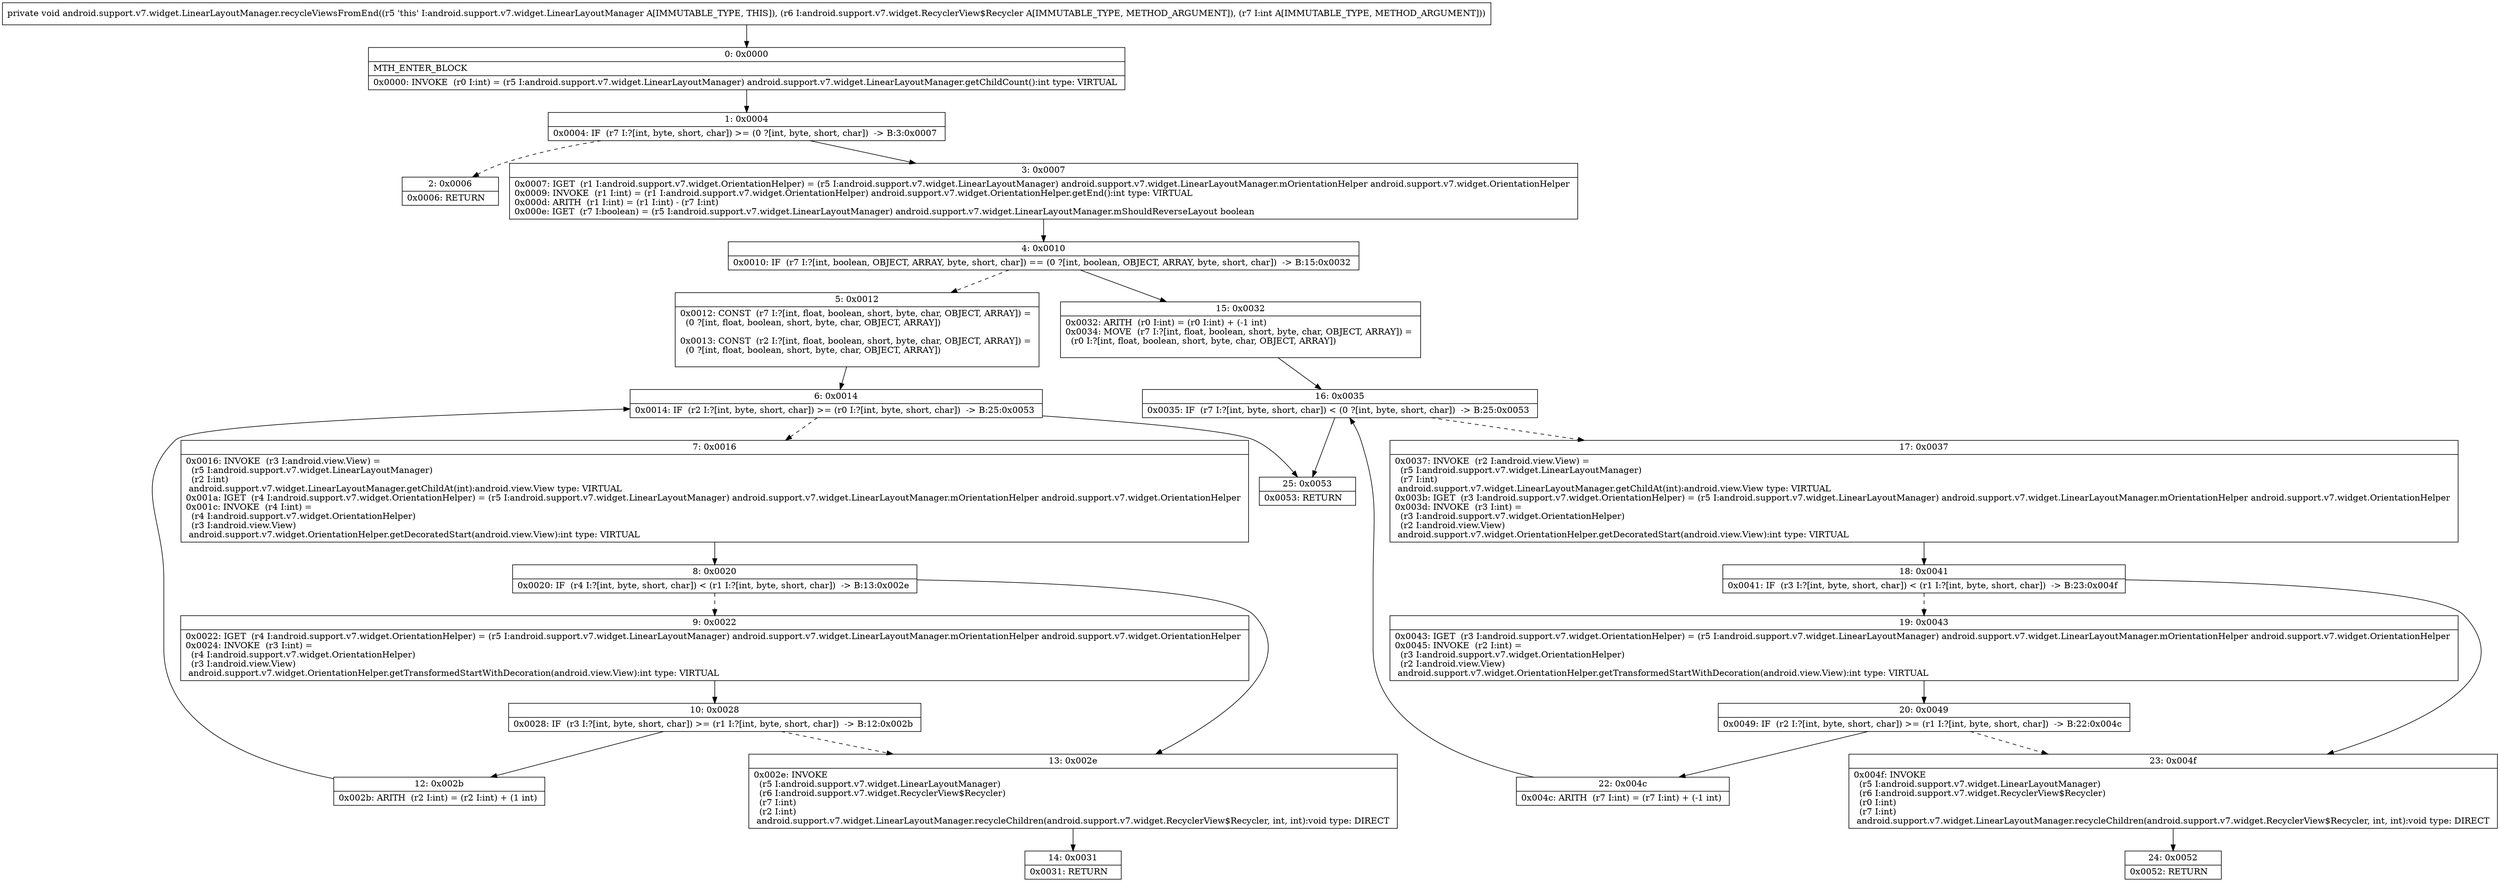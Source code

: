 digraph "CFG forandroid.support.v7.widget.LinearLayoutManager.recycleViewsFromEnd(Landroid\/support\/v7\/widget\/RecyclerView$Recycler;I)V" {
Node_0 [shape=record,label="{0\:\ 0x0000|MTH_ENTER_BLOCK\l|0x0000: INVOKE  (r0 I:int) = (r5 I:android.support.v7.widget.LinearLayoutManager) android.support.v7.widget.LinearLayoutManager.getChildCount():int type: VIRTUAL \l}"];
Node_1 [shape=record,label="{1\:\ 0x0004|0x0004: IF  (r7 I:?[int, byte, short, char]) \>= (0 ?[int, byte, short, char])  \-\> B:3:0x0007 \l}"];
Node_2 [shape=record,label="{2\:\ 0x0006|0x0006: RETURN   \l}"];
Node_3 [shape=record,label="{3\:\ 0x0007|0x0007: IGET  (r1 I:android.support.v7.widget.OrientationHelper) = (r5 I:android.support.v7.widget.LinearLayoutManager) android.support.v7.widget.LinearLayoutManager.mOrientationHelper android.support.v7.widget.OrientationHelper \l0x0009: INVOKE  (r1 I:int) = (r1 I:android.support.v7.widget.OrientationHelper) android.support.v7.widget.OrientationHelper.getEnd():int type: VIRTUAL \l0x000d: ARITH  (r1 I:int) = (r1 I:int) \- (r7 I:int) \l0x000e: IGET  (r7 I:boolean) = (r5 I:android.support.v7.widget.LinearLayoutManager) android.support.v7.widget.LinearLayoutManager.mShouldReverseLayout boolean \l}"];
Node_4 [shape=record,label="{4\:\ 0x0010|0x0010: IF  (r7 I:?[int, boolean, OBJECT, ARRAY, byte, short, char]) == (0 ?[int, boolean, OBJECT, ARRAY, byte, short, char])  \-\> B:15:0x0032 \l}"];
Node_5 [shape=record,label="{5\:\ 0x0012|0x0012: CONST  (r7 I:?[int, float, boolean, short, byte, char, OBJECT, ARRAY]) = \l  (0 ?[int, float, boolean, short, byte, char, OBJECT, ARRAY])\l \l0x0013: CONST  (r2 I:?[int, float, boolean, short, byte, char, OBJECT, ARRAY]) = \l  (0 ?[int, float, boolean, short, byte, char, OBJECT, ARRAY])\l \l}"];
Node_6 [shape=record,label="{6\:\ 0x0014|0x0014: IF  (r2 I:?[int, byte, short, char]) \>= (r0 I:?[int, byte, short, char])  \-\> B:25:0x0053 \l}"];
Node_7 [shape=record,label="{7\:\ 0x0016|0x0016: INVOKE  (r3 I:android.view.View) = \l  (r5 I:android.support.v7.widget.LinearLayoutManager)\l  (r2 I:int)\l android.support.v7.widget.LinearLayoutManager.getChildAt(int):android.view.View type: VIRTUAL \l0x001a: IGET  (r4 I:android.support.v7.widget.OrientationHelper) = (r5 I:android.support.v7.widget.LinearLayoutManager) android.support.v7.widget.LinearLayoutManager.mOrientationHelper android.support.v7.widget.OrientationHelper \l0x001c: INVOKE  (r4 I:int) = \l  (r4 I:android.support.v7.widget.OrientationHelper)\l  (r3 I:android.view.View)\l android.support.v7.widget.OrientationHelper.getDecoratedStart(android.view.View):int type: VIRTUAL \l}"];
Node_8 [shape=record,label="{8\:\ 0x0020|0x0020: IF  (r4 I:?[int, byte, short, char]) \< (r1 I:?[int, byte, short, char])  \-\> B:13:0x002e \l}"];
Node_9 [shape=record,label="{9\:\ 0x0022|0x0022: IGET  (r4 I:android.support.v7.widget.OrientationHelper) = (r5 I:android.support.v7.widget.LinearLayoutManager) android.support.v7.widget.LinearLayoutManager.mOrientationHelper android.support.v7.widget.OrientationHelper \l0x0024: INVOKE  (r3 I:int) = \l  (r4 I:android.support.v7.widget.OrientationHelper)\l  (r3 I:android.view.View)\l android.support.v7.widget.OrientationHelper.getTransformedStartWithDecoration(android.view.View):int type: VIRTUAL \l}"];
Node_10 [shape=record,label="{10\:\ 0x0028|0x0028: IF  (r3 I:?[int, byte, short, char]) \>= (r1 I:?[int, byte, short, char])  \-\> B:12:0x002b \l}"];
Node_12 [shape=record,label="{12\:\ 0x002b|0x002b: ARITH  (r2 I:int) = (r2 I:int) + (1 int) \l}"];
Node_13 [shape=record,label="{13\:\ 0x002e|0x002e: INVOKE  \l  (r5 I:android.support.v7.widget.LinearLayoutManager)\l  (r6 I:android.support.v7.widget.RecyclerView$Recycler)\l  (r7 I:int)\l  (r2 I:int)\l android.support.v7.widget.LinearLayoutManager.recycleChildren(android.support.v7.widget.RecyclerView$Recycler, int, int):void type: DIRECT \l}"];
Node_14 [shape=record,label="{14\:\ 0x0031|0x0031: RETURN   \l}"];
Node_15 [shape=record,label="{15\:\ 0x0032|0x0032: ARITH  (r0 I:int) = (r0 I:int) + (\-1 int) \l0x0034: MOVE  (r7 I:?[int, float, boolean, short, byte, char, OBJECT, ARRAY]) = \l  (r0 I:?[int, float, boolean, short, byte, char, OBJECT, ARRAY])\l \l}"];
Node_16 [shape=record,label="{16\:\ 0x0035|0x0035: IF  (r7 I:?[int, byte, short, char]) \< (0 ?[int, byte, short, char])  \-\> B:25:0x0053 \l}"];
Node_17 [shape=record,label="{17\:\ 0x0037|0x0037: INVOKE  (r2 I:android.view.View) = \l  (r5 I:android.support.v7.widget.LinearLayoutManager)\l  (r7 I:int)\l android.support.v7.widget.LinearLayoutManager.getChildAt(int):android.view.View type: VIRTUAL \l0x003b: IGET  (r3 I:android.support.v7.widget.OrientationHelper) = (r5 I:android.support.v7.widget.LinearLayoutManager) android.support.v7.widget.LinearLayoutManager.mOrientationHelper android.support.v7.widget.OrientationHelper \l0x003d: INVOKE  (r3 I:int) = \l  (r3 I:android.support.v7.widget.OrientationHelper)\l  (r2 I:android.view.View)\l android.support.v7.widget.OrientationHelper.getDecoratedStart(android.view.View):int type: VIRTUAL \l}"];
Node_18 [shape=record,label="{18\:\ 0x0041|0x0041: IF  (r3 I:?[int, byte, short, char]) \< (r1 I:?[int, byte, short, char])  \-\> B:23:0x004f \l}"];
Node_19 [shape=record,label="{19\:\ 0x0043|0x0043: IGET  (r3 I:android.support.v7.widget.OrientationHelper) = (r5 I:android.support.v7.widget.LinearLayoutManager) android.support.v7.widget.LinearLayoutManager.mOrientationHelper android.support.v7.widget.OrientationHelper \l0x0045: INVOKE  (r2 I:int) = \l  (r3 I:android.support.v7.widget.OrientationHelper)\l  (r2 I:android.view.View)\l android.support.v7.widget.OrientationHelper.getTransformedStartWithDecoration(android.view.View):int type: VIRTUAL \l}"];
Node_20 [shape=record,label="{20\:\ 0x0049|0x0049: IF  (r2 I:?[int, byte, short, char]) \>= (r1 I:?[int, byte, short, char])  \-\> B:22:0x004c \l}"];
Node_22 [shape=record,label="{22\:\ 0x004c|0x004c: ARITH  (r7 I:int) = (r7 I:int) + (\-1 int) \l}"];
Node_23 [shape=record,label="{23\:\ 0x004f|0x004f: INVOKE  \l  (r5 I:android.support.v7.widget.LinearLayoutManager)\l  (r6 I:android.support.v7.widget.RecyclerView$Recycler)\l  (r0 I:int)\l  (r7 I:int)\l android.support.v7.widget.LinearLayoutManager.recycleChildren(android.support.v7.widget.RecyclerView$Recycler, int, int):void type: DIRECT \l}"];
Node_24 [shape=record,label="{24\:\ 0x0052|0x0052: RETURN   \l}"];
Node_25 [shape=record,label="{25\:\ 0x0053|0x0053: RETURN   \l}"];
MethodNode[shape=record,label="{private void android.support.v7.widget.LinearLayoutManager.recycleViewsFromEnd((r5 'this' I:android.support.v7.widget.LinearLayoutManager A[IMMUTABLE_TYPE, THIS]), (r6 I:android.support.v7.widget.RecyclerView$Recycler A[IMMUTABLE_TYPE, METHOD_ARGUMENT]), (r7 I:int A[IMMUTABLE_TYPE, METHOD_ARGUMENT])) }"];
MethodNode -> Node_0;
Node_0 -> Node_1;
Node_1 -> Node_2[style=dashed];
Node_1 -> Node_3;
Node_3 -> Node_4;
Node_4 -> Node_5[style=dashed];
Node_4 -> Node_15;
Node_5 -> Node_6;
Node_6 -> Node_7[style=dashed];
Node_6 -> Node_25;
Node_7 -> Node_8;
Node_8 -> Node_9[style=dashed];
Node_8 -> Node_13;
Node_9 -> Node_10;
Node_10 -> Node_12;
Node_10 -> Node_13[style=dashed];
Node_12 -> Node_6;
Node_13 -> Node_14;
Node_15 -> Node_16;
Node_16 -> Node_17[style=dashed];
Node_16 -> Node_25;
Node_17 -> Node_18;
Node_18 -> Node_19[style=dashed];
Node_18 -> Node_23;
Node_19 -> Node_20;
Node_20 -> Node_22;
Node_20 -> Node_23[style=dashed];
Node_22 -> Node_16;
Node_23 -> Node_24;
}

